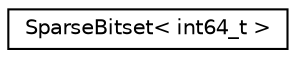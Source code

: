 digraph "Graphical Class Hierarchy"
{
 // LATEX_PDF_SIZE
  edge [fontname="Helvetica",fontsize="10",labelfontname="Helvetica",labelfontsize="10"];
  node [fontname="Helvetica",fontsize="10",shape=record];
  rankdir="LR";
  Node0 [label="SparseBitset\< int64_t \>",height=0.2,width=0.4,color="black", fillcolor="white", style="filled",URL="$classoperations__research_1_1_sparse_bitset.html",tooltip=" "];
}
